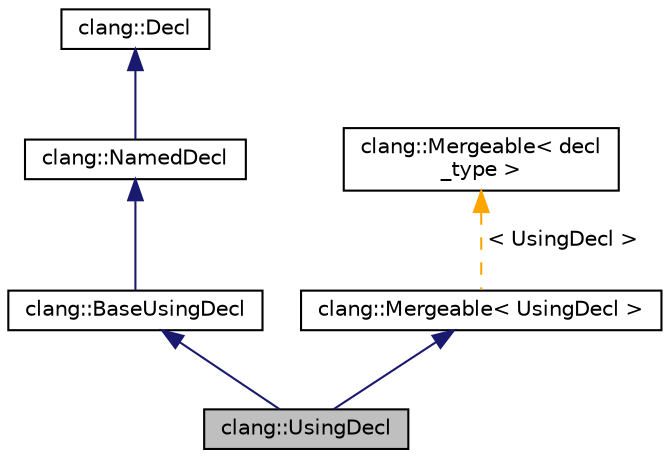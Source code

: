 digraph "clang::UsingDecl"
{
 // LATEX_PDF_SIZE
  bgcolor="transparent";
  edge [fontname="Helvetica",fontsize="10",labelfontname="Helvetica",labelfontsize="10"];
  node [fontname="Helvetica",fontsize="10",shape=record];
  Node1 [label="clang::UsingDecl",height=0.2,width=0.4,color="black", fillcolor="grey75", style="filled", fontcolor="black",tooltip="Represents a C++ using-declaration."];
  Node2 -> Node1 [dir="back",color="midnightblue",fontsize="10",style="solid",fontname="Helvetica"];
  Node2 [label="clang::BaseUsingDecl",height=0.2,width=0.4,color="black",URL="$classclang_1_1BaseUsingDecl.html",tooltip="Represents a C++ declaration that introduces decls from somewhere else."];
  Node3 -> Node2 [dir="back",color="midnightblue",fontsize="10",style="solid",fontname="Helvetica"];
  Node3 [label="clang::NamedDecl",height=0.2,width=0.4,color="black",URL="$classclang_1_1NamedDecl.html",tooltip="This represents a decl that may have a name."];
  Node4 -> Node3 [dir="back",color="midnightblue",fontsize="10",style="solid",fontname="Helvetica"];
  Node4 [label="clang::Decl",height=0.2,width=0.4,color="black",URL="$classclang_1_1Decl.html",tooltip="Decl - This represents one declaration (or definition), e.g."];
  Node5 -> Node1 [dir="back",color="midnightblue",fontsize="10",style="solid",fontname="Helvetica"];
  Node5 [label="clang::Mergeable\< UsingDecl \>",height=0.2,width=0.4,color="black",URL="$classclang_1_1Mergeable.html",tooltip=" "];
  Node6 -> Node5 [dir="back",color="orange",fontsize="10",style="dashed",label=" \< UsingDecl \>" ,fontname="Helvetica"];
  Node6 [label="clang::Mergeable\< decl\l_type \>",height=0.2,width=0.4,color="black",URL="$classclang_1_1Mergeable.html",tooltip="Provides common interface for the Decls that cannot be redeclared, but can be merged if the same decl..."];
}
